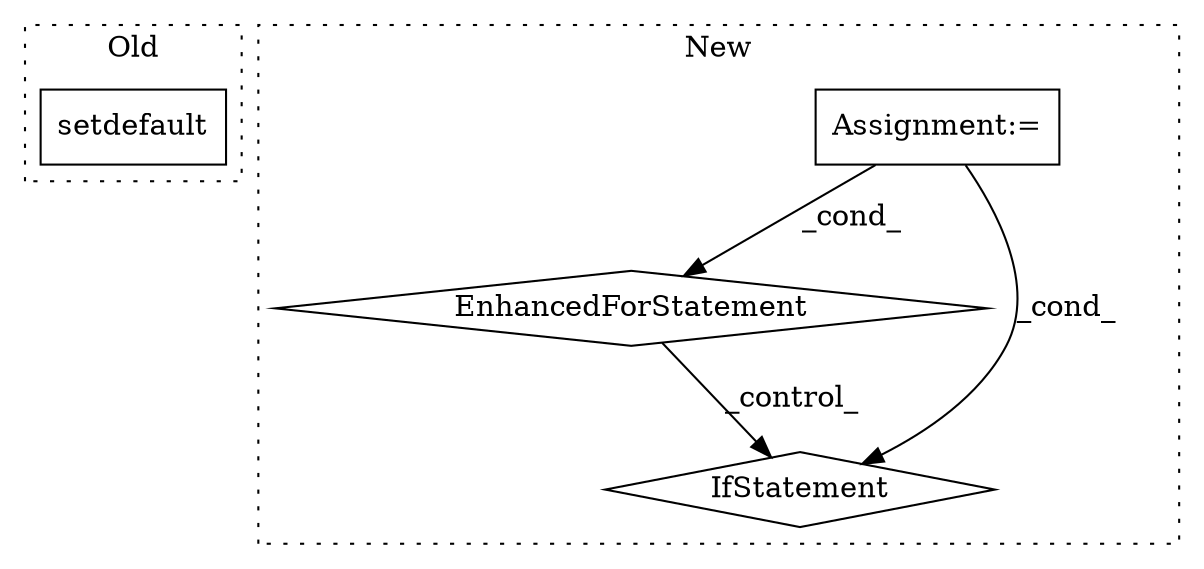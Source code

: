 digraph G {
subgraph cluster0 {
1 [label="setdefault" a="32" s="1482,1504" l="11,1" shape="box"];
label = "Old";
style="dotted";
}
subgraph cluster1 {
2 [label="EnhancedForStatement" a="70" s="2583,2667" l="53,2" shape="diamond"];
3 [label="Assignment:=" a="7" s="2583,2667" l="53,2" shape="box"];
4 [label="IfStatement" a="25" s="2677,2700" l="4,2" shape="diamond"];
label = "New";
style="dotted";
}
2 -> 4 [label="_control_"];
3 -> 4 [label="_cond_"];
3 -> 2 [label="_cond_"];
}